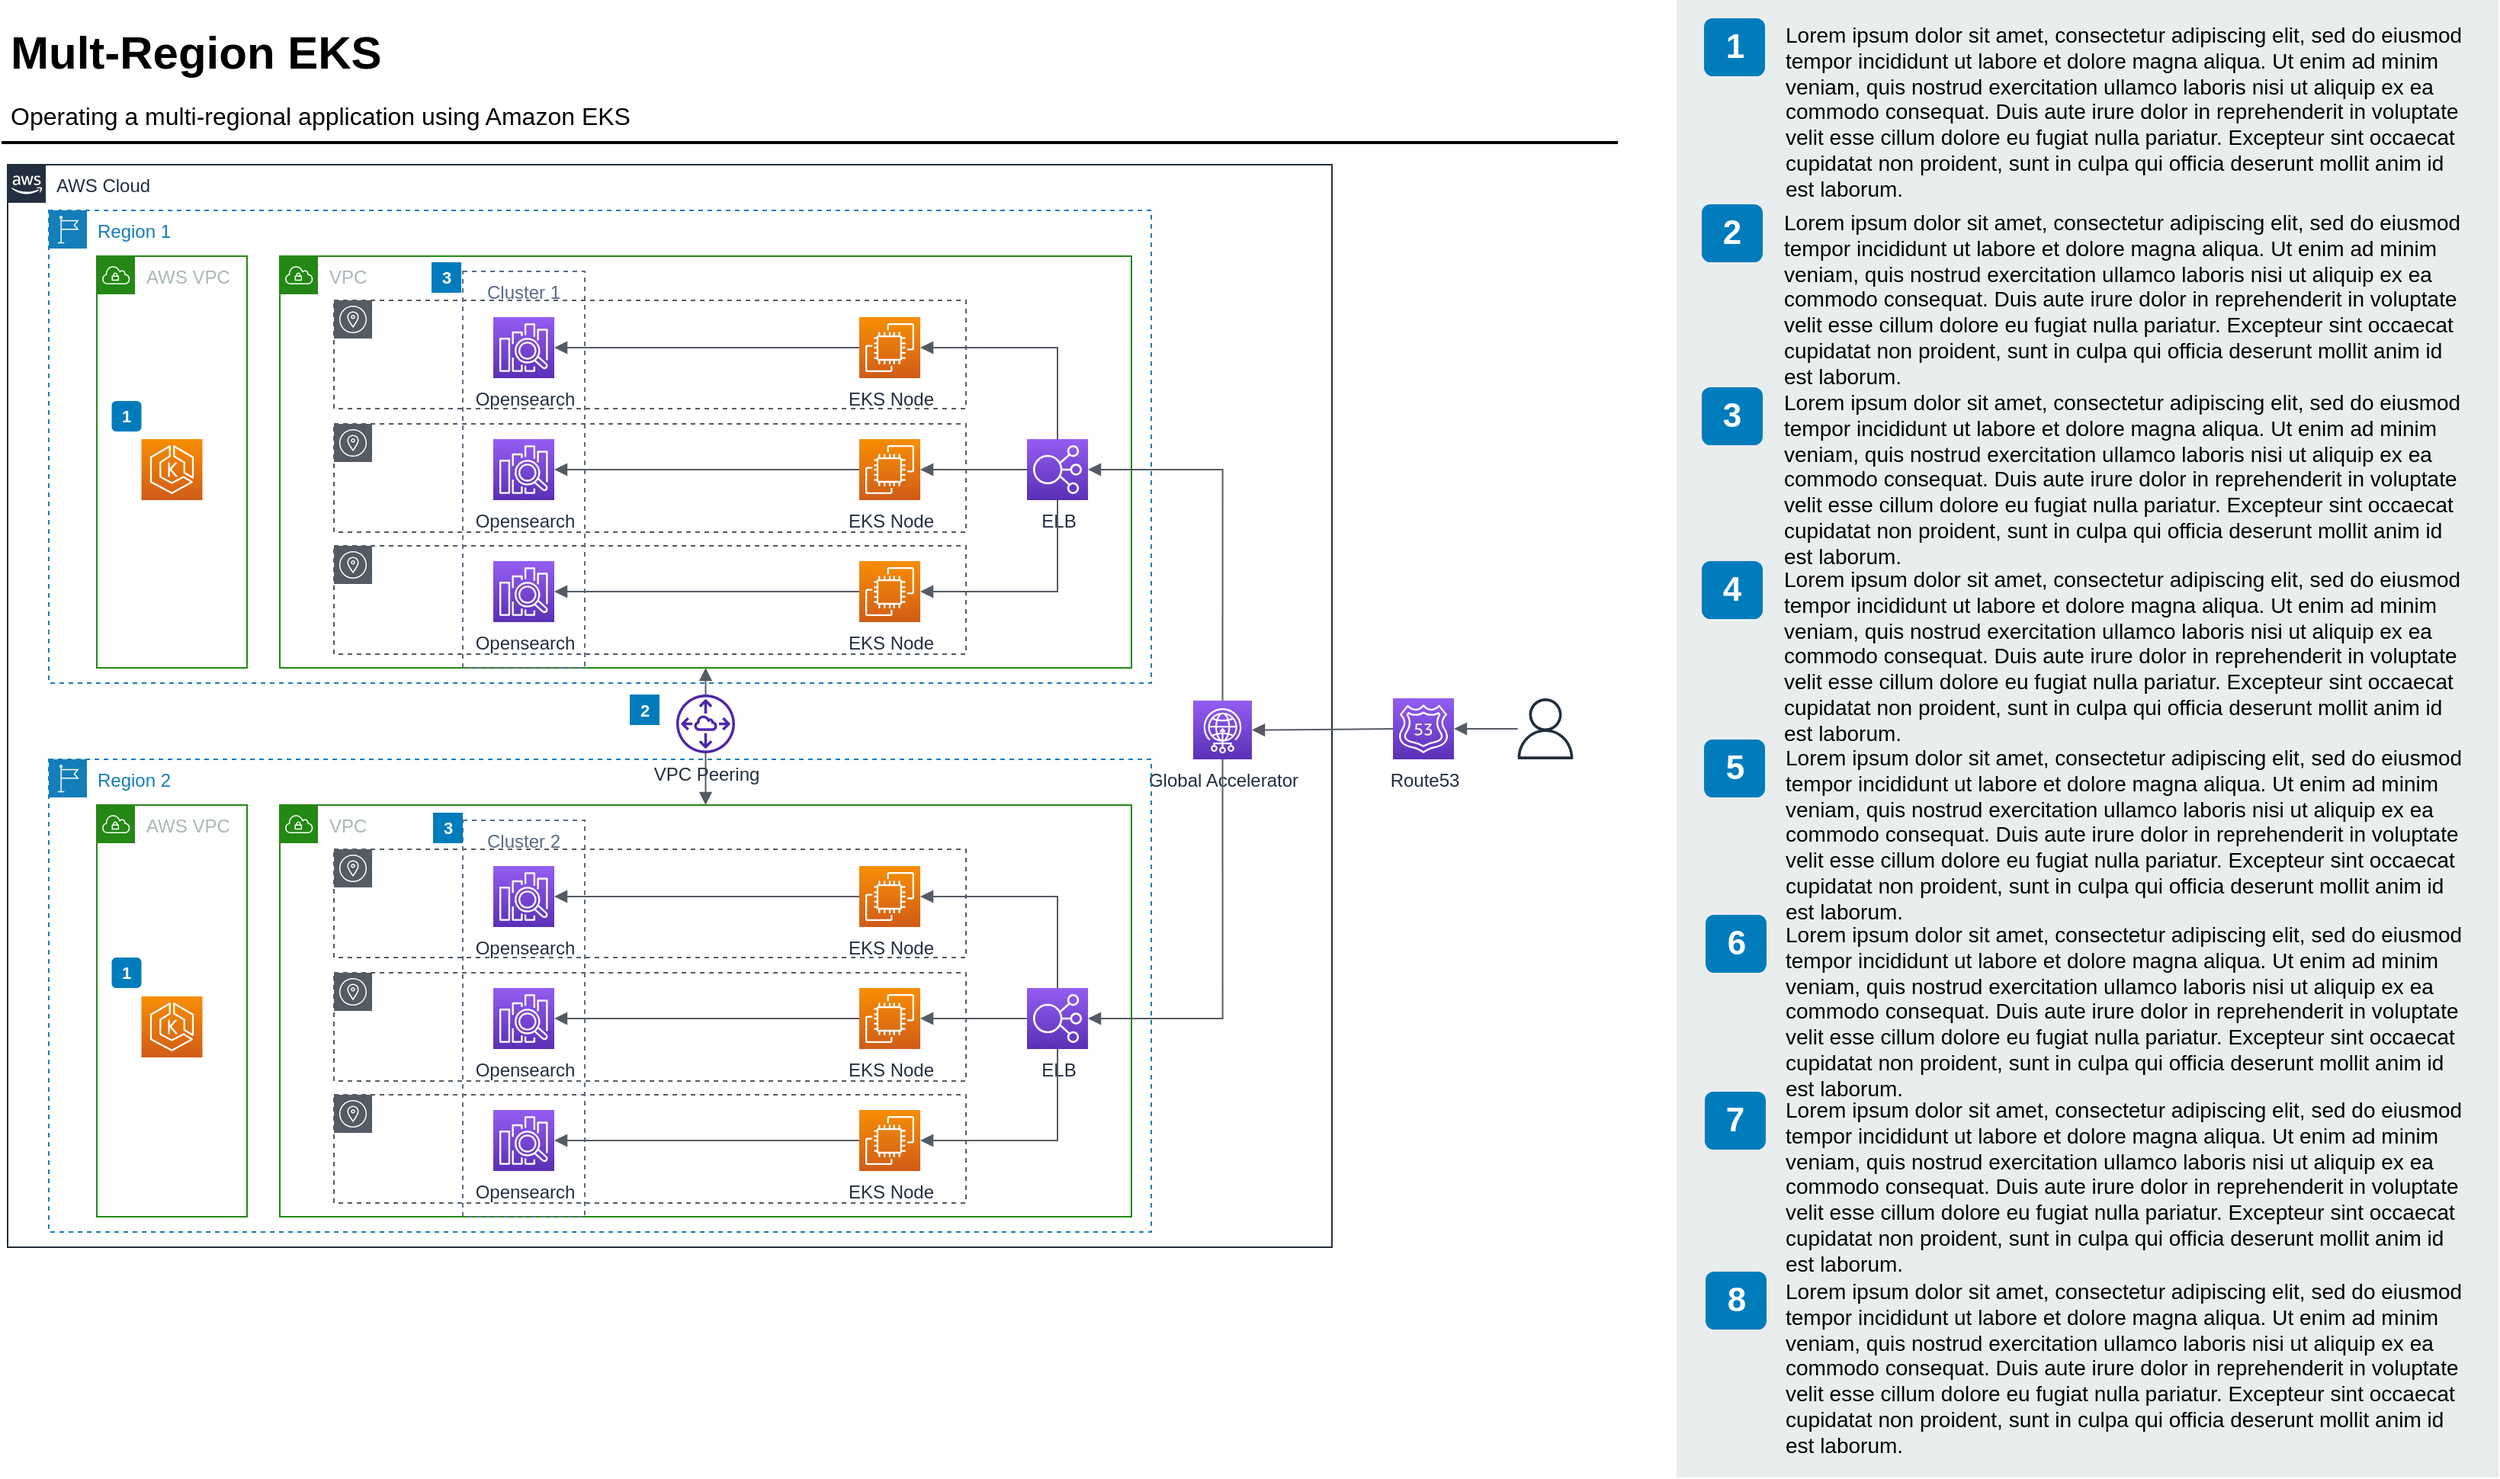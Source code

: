<mxfile version="20.2.0" type="github">
  <diagram id="Ht1M8jgEwFfnCIfOTk4-" name="Page-1">
    <mxGraphModel dx="1662" dy="754" grid="1" gridSize="10" guides="1" tooltips="1" connect="1" arrows="1" fold="1" page="1" pageScale="1" pageWidth="827" pageHeight="1169" math="0" shadow="0">
      <root>
        <mxCell id="0" />
        <mxCell id="1" parent="0" />
        <mxCell id="-QjtrjUzRDEMRZ5MF8oH-47" value="Mult-Region EKS" style="text;html=1;resizable=0;points=[];autosize=1;align=left;verticalAlign=top;spacingTop=-4;fontSize=30;fontStyle=1" parent="1" vertex="1">
          <mxGeometry x="12" y="65.5" width="270" height="40" as="geometry" />
        </mxCell>
        <mxCell id="-QjtrjUzRDEMRZ5MF8oH-48" value="Operating a multi-regional application using Amazon EKS" style="text;html=1;resizable=0;points=[];autosize=1;align=left;verticalAlign=top;spacingTop=-4;fontSize=16" parent="1" vertex="1">
          <mxGeometry x="12" y="115.5" width="430" height="30" as="geometry" />
        </mxCell>
        <mxCell id="SCVMTBWpLvtzJIhz15lM-1" value="" style="line;strokeWidth=2;html=1;fontSize=14;" parent="1" vertex="1">
          <mxGeometry x="8" y="140.5" width="1060" height="10" as="geometry" />
        </mxCell>
        <mxCell id="7OVz4w7n9kzEPWy-4BBC-3" value="" style="rounded=0;whiteSpace=wrap;html=1;fillColor=#EAEDED;fontSize=22;fontColor=#FFFFFF;strokeColor=none;labelBackgroundColor=none;" parent="1" vertex="1">
          <mxGeometry x="1106.5" y="52" width="539" height="969" as="geometry" />
        </mxCell>
        <mxCell id="7OVz4w7n9kzEPWy-4BBC-4" value="1" style="rounded=1;whiteSpace=wrap;html=1;fillColor=#007CBD;strokeColor=none;fontColor=#FFFFFF;fontStyle=1;fontSize=22;labelBackgroundColor=none;" parent="1" vertex="1">
          <mxGeometry x="1124.5" y="64" width="40" height="38" as="geometry" />
        </mxCell>
        <mxCell id="7OVz4w7n9kzEPWy-4BBC-5" value="2" style="rounded=1;whiteSpace=wrap;html=1;fillColor=#007CBD;strokeColor=none;fontColor=#FFFFFF;fontStyle=1;fontSize=22;labelBackgroundColor=none;" parent="1" vertex="1">
          <mxGeometry x="1123" y="186" width="40" height="38" as="geometry" />
        </mxCell>
        <mxCell id="7OVz4w7n9kzEPWy-4BBC-6" value="3" style="rounded=1;whiteSpace=wrap;html=1;fillColor=#007CBD;strokeColor=none;fontColor=#FFFFFF;fontStyle=1;fontSize=22;labelBackgroundColor=none;" parent="1" vertex="1">
          <mxGeometry x="1123" y="306" width="40" height="38" as="geometry" />
        </mxCell>
        <mxCell id="7OVz4w7n9kzEPWy-4BBC-7" value="4" style="rounded=1;whiteSpace=wrap;html=1;fillColor=#007CBD;strokeColor=none;fontColor=#FFFFFF;fontStyle=1;fontSize=22;labelBackgroundColor=none;" parent="1" vertex="1">
          <mxGeometry x="1123" y="420" width="40" height="38" as="geometry" />
        </mxCell>
        <mxCell id="7OVz4w7n9kzEPWy-4BBC-8" value="5" style="rounded=1;whiteSpace=wrap;html=1;fillColor=#007CBD;strokeColor=none;fontColor=#FFFFFF;fontStyle=1;fontSize=22;labelBackgroundColor=none;" parent="1" vertex="1">
          <mxGeometry x="1124.5" y="537" width="40" height="38" as="geometry" />
        </mxCell>
        <mxCell id="7OVz4w7n9kzEPWy-4BBC-9" value="6" style="rounded=1;whiteSpace=wrap;html=1;fillColor=#007CBD;strokeColor=none;fontColor=#FFFFFF;fontStyle=1;fontSize=22;labelBackgroundColor=none;" parent="1" vertex="1">
          <mxGeometry x="1125.5" y="652" width="40" height="38" as="geometry" />
        </mxCell>
        <mxCell id="7OVz4w7n9kzEPWy-4BBC-10" value="7" style="rounded=1;whiteSpace=wrap;html=1;fillColor=#007CBD;strokeColor=none;fontColor=#FFFFFF;fontStyle=1;fontSize=22;labelBackgroundColor=none;" parent="1" vertex="1">
          <mxGeometry x="1125" y="768" width="40" height="38" as="geometry" />
        </mxCell>
        <mxCell id="7OVz4w7n9kzEPWy-4BBC-11" value="8" style="rounded=1;whiteSpace=wrap;html=1;fillColor=#007CBD;strokeColor=none;fontColor=#FFFFFF;fontStyle=1;fontSize=22;labelBackgroundColor=none;" parent="1" vertex="1">
          <mxGeometry x="1125.5" y="886" width="40" height="38" as="geometry" />
        </mxCell>
        <mxCell id="7OVz4w7n9kzEPWy-4BBC-13" value="&lt;span&gt;Lorem ipsum dolor sit amet, consectetur adipiscing elit, sed do eiusmod tempor incididunt ut labore et dolore magna aliqua. Ut enim ad minim veniam, quis nostrud exercitation ullamco laboris nisi ut aliquip ex ea commodo consequat. Duis aute irure dolor in reprehenderit in voluptate velit esse cillum dolore eu fugiat nulla pariatur. Excepteur sint occaecat cupidatat non proident, sunt in culpa qui officia deserunt mollit anim id est laborum.&lt;/span&gt;&lt;br&gt;" style="text;html=1;align=left;verticalAlign=top;spacingTop=-4;fontSize=14;labelBackgroundColor=none;whiteSpace=wrap;" parent="1" vertex="1">
          <mxGeometry x="1176" y="63.5" width="449" height="118" as="geometry" />
        </mxCell>
        <mxCell id="7OVz4w7n9kzEPWy-4BBC-14" value="&lt;span&gt;Lorem ipsum dolor sit amet, consectetur adipiscing elit, sed do eiusmod tempor incididunt ut labore et dolore magna aliqua. Ut enim ad minim veniam, quis nostrud exercitation ullamco laboris nisi ut aliquip ex ea commodo consequat. Duis aute irure dolor in reprehenderit in voluptate velit esse cillum dolore eu fugiat nulla pariatur. Excepteur sint occaecat cupidatat non proident, sunt in culpa qui officia deserunt mollit anim id est laborum.&lt;/span&gt;&lt;br&gt;" style="text;html=1;align=left;verticalAlign=top;spacingTop=-4;fontSize=14;labelBackgroundColor=none;whiteSpace=wrap;" parent="1" vertex="1">
          <mxGeometry x="1175" y="186.5" width="450" height="115" as="geometry" />
        </mxCell>
        <mxCell id="7OVz4w7n9kzEPWy-4BBC-15" value="&lt;span&gt;Lorem ipsum dolor sit amet, consectetur adipiscing elit, sed do eiusmod tempor incididunt ut labore et dolore magna aliqua. Ut enim ad minim veniam, quis nostrud exercitation ullamco laboris nisi ut aliquip ex ea commodo consequat. Duis aute irure dolor in reprehenderit in voluptate velit esse cillum dolore eu fugiat nulla pariatur. Excepteur sint occaecat cupidatat non proident, sunt in culpa qui officia deserunt mollit anim id est laborum.&lt;/span&gt;&lt;br&gt;" style="text;html=1;align=left;verticalAlign=top;spacingTop=-4;fontSize=14;labelBackgroundColor=none;whiteSpace=wrap;" parent="1" vertex="1">
          <mxGeometry x="1175" y="304.5" width="450" height="117" as="geometry" />
        </mxCell>
        <mxCell id="7OVz4w7n9kzEPWy-4BBC-16" value="&lt;span&gt;Lorem ipsum dolor sit amet, consectetur adipiscing elit, sed do eiusmod tempor incididunt ut labore et dolore magna aliqua. Ut enim ad minim veniam, quis nostrud exercitation ullamco laboris nisi ut aliquip ex ea commodo consequat. Duis aute irure dolor in reprehenderit in voluptate velit esse cillum dolore eu fugiat nulla pariatur. Excepteur sint occaecat cupidatat non proident, sunt in culpa qui officia deserunt mollit anim id est laborum.&lt;/span&gt;&lt;br&gt;" style="text;html=1;align=left;verticalAlign=top;spacingTop=-4;fontSize=14;labelBackgroundColor=none;whiteSpace=wrap;" parent="1" vertex="1">
          <mxGeometry x="1175" y="420.5" width="450" height="121" as="geometry" />
        </mxCell>
        <mxCell id="7OVz4w7n9kzEPWy-4BBC-17" value="&lt;span&gt;Lorem ipsum dolor sit amet, consectetur adipiscing elit, sed do eiusmod tempor incididunt ut labore et dolore magna aliqua. Ut enim ad minim veniam, quis nostrud exercitation ullamco laboris nisi ut aliquip ex ea commodo consequat. Duis aute irure dolor in reprehenderit in voluptate velit esse cillum dolore eu fugiat nulla pariatur. Excepteur sint occaecat cupidatat non proident, sunt in culpa qui officia deserunt mollit anim id est laborum.&lt;/span&gt;&lt;br&gt;" style="text;html=1;align=left;verticalAlign=top;spacingTop=-4;fontSize=14;labelBackgroundColor=none;whiteSpace=wrap;" parent="1" vertex="1">
          <mxGeometry x="1176" y="537.5" width="449" height="114" as="geometry" />
        </mxCell>
        <mxCell id="7OVz4w7n9kzEPWy-4BBC-18" value="&lt;span&gt;Lorem ipsum dolor sit amet, consectetur adipiscing elit, sed do eiusmod tempor incididunt ut labore et dolore magna aliqua. Ut enim ad minim veniam, quis nostrud exercitation ullamco laboris nisi ut aliquip ex ea commodo consequat. Duis aute irure dolor in reprehenderit in voluptate velit esse cillum dolore eu fugiat nulla pariatur. Excepteur sint occaecat cupidatat non proident, sunt in culpa qui officia deserunt mollit anim id est laborum.&lt;/span&gt;&lt;br&gt;" style="text;html=1;align=left;verticalAlign=top;spacingTop=-4;fontSize=14;labelBackgroundColor=none;whiteSpace=wrap;" parent="1" vertex="1">
          <mxGeometry x="1176" y="653.5" width="450" height="118" as="geometry" />
        </mxCell>
        <mxCell id="7OVz4w7n9kzEPWy-4BBC-19" value="&lt;span&gt;Lorem ipsum dolor sit amet, consectetur adipiscing elit, sed do eiusmod tempor incididunt ut labore et dolore magna aliqua. Ut enim ad minim veniam, quis nostrud exercitation ullamco laboris nisi ut aliquip ex ea commodo consequat. Duis aute irure dolor in reprehenderit in voluptate velit esse cillum dolore eu fugiat nulla pariatur. Excepteur sint occaecat cupidatat non proident, sunt in culpa qui officia deserunt mollit anim id est laborum.&lt;/span&gt;&lt;br&gt;" style="text;html=1;align=left;verticalAlign=top;spacingTop=-4;fontSize=14;labelBackgroundColor=none;whiteSpace=wrap;" parent="1" vertex="1">
          <mxGeometry x="1176" y="768.5" width="449" height="113" as="geometry" />
        </mxCell>
        <mxCell id="7OVz4w7n9kzEPWy-4BBC-20" value="&lt;span&gt;Lorem ipsum dolor sit amet, consectetur adipiscing elit, sed do eiusmod tempor incididunt ut labore et dolore magna aliqua. Ut enim ad minim veniam, quis nostrud exercitation ullamco laboris nisi ut aliquip ex ea commodo consequat. Duis aute irure dolor in reprehenderit in voluptate velit esse cillum dolore eu fugiat nulla pariatur. Excepteur sint occaecat cupidatat non proident, sunt in culpa qui officia deserunt mollit anim id est laborum.&lt;/span&gt;&lt;br&gt;" style="text;html=1;align=left;verticalAlign=top;spacingTop=-4;fontSize=14;labelBackgroundColor=none;whiteSpace=wrap;" parent="1" vertex="1">
          <mxGeometry x="1176" y="887.5" width="449" height="124" as="geometry" />
        </mxCell>
        <mxCell id="2nmR14bbNB3ImoQ5nQzP-1" value="AWS Cloud" style="points=[[0,0],[0.25,0],[0.5,0],[0.75,0],[1,0],[1,0.25],[1,0.5],[1,0.75],[1,1],[0.75,1],[0.5,1],[0.25,1],[0,1],[0,0.75],[0,0.5],[0,0.25]];outlineConnect=0;gradientColor=none;html=1;whiteSpace=wrap;fontSize=12;fontStyle=0;shape=mxgraph.aws4.group;grIcon=mxgraph.aws4.group_aws_cloud_alt;strokeColor=#232F3E;fillColor=none;verticalAlign=top;align=left;spacingLeft=30;fontColor=#232F3E;dashed=0;container=1;pointerEvents=0;collapsible=0;recursiveResize=0;" vertex="1" parent="1">
          <mxGeometry x="12" y="160" width="868.5" height="710" as="geometry" />
        </mxCell>
        <mxCell id="2nmR14bbNB3ImoQ5nQzP-2" value="Region 1" style="points=[[0,0],[0.25,0],[0.5,0],[0.75,0],[1,0],[1,0.25],[1,0.5],[1,0.75],[1,1],[0.75,1],[0.5,1],[0.25,1],[0,1],[0,0.75],[0,0.5],[0,0.25]];outlineConnect=0;gradientColor=none;html=1;whiteSpace=wrap;fontSize=12;fontStyle=0;container=1;pointerEvents=0;collapsible=0;recursiveResize=0;shape=mxgraph.aws4.group;grIcon=mxgraph.aws4.group_region;strokeColor=#147EBA;fillColor=none;verticalAlign=top;align=left;spacingLeft=30;fontColor=#147EBA;dashed=1;" vertex="1" parent="2nmR14bbNB3ImoQ5nQzP-1">
          <mxGeometry x="27" y="30" width="723" height="310" as="geometry" />
        </mxCell>
        <mxCell id="2nmR14bbNB3ImoQ5nQzP-4" value="AWS VPC" style="points=[[0,0],[0.25,0],[0.5,0],[0.75,0],[1,0],[1,0.25],[1,0.5],[1,0.75],[1,1],[0.75,1],[0.5,1],[0.25,1],[0,1],[0,0.75],[0,0.5],[0,0.25]];outlineConnect=0;gradientColor=none;html=1;whiteSpace=wrap;fontSize=12;fontStyle=0;container=1;pointerEvents=0;collapsible=0;recursiveResize=0;shape=mxgraph.aws4.group;grIcon=mxgraph.aws4.group_vpc;strokeColor=#248814;fillColor=none;verticalAlign=top;align=left;spacingLeft=30;fontColor=#AAB7B8;dashed=0;" vertex="1" parent="2nmR14bbNB3ImoQ5nQzP-2">
          <mxGeometry x="31.5" y="30" width="98.5" height="270" as="geometry" />
        </mxCell>
        <mxCell id="2nmR14bbNB3ImoQ5nQzP-7" value="" style="sketch=0;points=[[0,0,0],[0.25,0,0],[0.5,0,0],[0.75,0,0],[1,0,0],[0,1,0],[0.25,1,0],[0.5,1,0],[0.75,1,0],[1,1,0],[0,0.25,0],[0,0.5,0],[0,0.75,0],[1,0.25,0],[1,0.5,0],[1,0.75,0]];outlineConnect=0;fontColor=#232F3E;gradientColor=#F78E04;gradientDirection=north;fillColor=#D05C17;strokeColor=#ffffff;dashed=0;verticalLabelPosition=bottom;verticalAlign=top;align=center;html=1;fontSize=12;fontStyle=0;aspect=fixed;shape=mxgraph.aws4.resourceIcon;resIcon=mxgraph.aws4.eks;" vertex="1" parent="2nmR14bbNB3ImoQ5nQzP-4">
          <mxGeometry x="29.25" y="120" width="40" height="40" as="geometry" />
        </mxCell>
        <mxCell id="2nmR14bbNB3ImoQ5nQzP-74" value="1" style="rounded=1;whiteSpace=wrap;html=1;fillColor=#007CBD;strokeColor=none;fontColor=#FFFFFF;fontStyle=1;fontSize=11;labelBackgroundColor=none;" vertex="1" parent="2nmR14bbNB3ImoQ5nQzP-4">
          <mxGeometry x="9.75" y="95" width="19.5" height="20" as="geometry" />
        </mxCell>
        <mxCell id="2nmR14bbNB3ImoQ5nQzP-8" value="VPC" style="points=[[0,0],[0.25,0],[0.5,0],[0.75,0],[1,0],[1,0.25],[1,0.5],[1,0.75],[1,1],[0.75,1],[0.5,1],[0.25,1],[0,1],[0,0.75],[0,0.5],[0,0.25]];outlineConnect=0;gradientColor=none;html=1;whiteSpace=wrap;fontSize=12;fontStyle=0;container=1;pointerEvents=0;collapsible=0;recursiveResize=0;shape=mxgraph.aws4.group;grIcon=mxgraph.aws4.group_vpc;strokeColor=#248814;fillColor=none;verticalAlign=top;align=left;spacingLeft=30;fontColor=#AAB7B8;dashed=0;" vertex="1" parent="2nmR14bbNB3ImoQ5nQzP-2">
          <mxGeometry x="151.5" y="30" width="558.5" height="270" as="geometry" />
        </mxCell>
        <mxCell id="2nmR14bbNB3ImoQ5nQzP-19" value="" style="sketch=0;outlineConnect=0;gradientColor=none;html=1;whiteSpace=wrap;fontSize=12;fontStyle=0;shape=mxgraph.aws4.group;grIcon=mxgraph.aws4.group_availability_zone;strokeColor=#545B64;fillColor=none;verticalAlign=top;align=left;spacingLeft=30;fontColor=#545B64;dashed=1;" vertex="1" parent="2nmR14bbNB3ImoQ5nQzP-8">
          <mxGeometry x="35.5" y="190" width="414.5" height="71" as="geometry" />
        </mxCell>
        <mxCell id="2nmR14bbNB3ImoQ5nQzP-13" value="" style="sketch=0;outlineConnect=0;gradientColor=none;html=1;whiteSpace=wrap;fontSize=12;fontStyle=0;shape=mxgraph.aws4.group;grIcon=mxgraph.aws4.group_availability_zone;strokeColor=#545B64;fillColor=none;verticalAlign=top;align=left;spacingLeft=30;fontColor=#545B64;dashed=1;" vertex="1" parent="2nmR14bbNB3ImoQ5nQzP-8">
          <mxGeometry x="35.5" y="29" width="414.5" height="71" as="geometry" />
        </mxCell>
        <mxCell id="2nmR14bbNB3ImoQ5nQzP-18" value="" style="sketch=0;outlineConnect=0;gradientColor=none;html=1;whiteSpace=wrap;fontSize=12;fontStyle=0;shape=mxgraph.aws4.group;grIcon=mxgraph.aws4.group_availability_zone;strokeColor=#545B64;fillColor=none;verticalAlign=top;align=left;spacingLeft=30;fontColor=#545B64;dashed=1;" vertex="1" parent="2nmR14bbNB3ImoQ5nQzP-8">
          <mxGeometry x="35.5" y="110" width="414.5" height="71" as="geometry" />
        </mxCell>
        <mxCell id="2nmR14bbNB3ImoQ5nQzP-20" value="EKS Node" style="sketch=0;points=[[0,0,0],[0.25,0,0],[0.5,0,0],[0.75,0,0],[1,0,0],[0,1,0],[0.25,1,0],[0.5,1,0],[0.75,1,0],[1,1,0],[0,0.25,0],[0,0.5,0],[0,0.75,0],[1,0.25,0],[1,0.5,0],[1,0.75,0]];outlineConnect=0;fontColor=#232F3E;gradientColor=#F78E04;gradientDirection=north;fillColor=#D05C17;strokeColor=#ffffff;dashed=0;verticalLabelPosition=bottom;verticalAlign=top;align=center;html=1;fontSize=12;fontStyle=0;aspect=fixed;shape=mxgraph.aws4.resourceIcon;resIcon=mxgraph.aws4.ec2;" vertex="1" parent="2nmR14bbNB3ImoQ5nQzP-8">
          <mxGeometry x="380" y="40" width="40" height="40" as="geometry" />
        </mxCell>
        <mxCell id="2nmR14bbNB3ImoQ5nQzP-23" value="Opensearch" style="sketch=0;points=[[0,0,0],[0.25,0,0],[0.5,0,0],[0.75,0,0],[1,0,0],[0,1,0],[0.25,1,0],[0.5,1,0],[0.75,1,0],[1,1,0],[0,0.25,0],[0,0.5,0],[0,0.75,0],[1,0.25,0],[1,0.5,0],[1,0.75,0]];outlineConnect=0;fontColor=#232F3E;gradientColor=#945DF2;gradientDirection=north;fillColor=#5A30B5;strokeColor=#ffffff;dashed=0;verticalLabelPosition=bottom;verticalAlign=top;align=center;html=1;fontSize=12;fontStyle=0;aspect=fixed;shape=mxgraph.aws4.resourceIcon;resIcon=mxgraph.aws4.elasticsearch_service;" vertex="1" parent="2nmR14bbNB3ImoQ5nQzP-8">
          <mxGeometry x="140" y="120" width="40" height="40" as="geometry" />
        </mxCell>
        <mxCell id="2nmR14bbNB3ImoQ5nQzP-24" value="Opensearch" style="sketch=0;points=[[0,0,0],[0.25,0,0],[0.5,0,0],[0.75,0,0],[1,0,0],[0,1,0],[0.25,1,0],[0.5,1,0],[0.75,1,0],[1,1,0],[0,0.25,0],[0,0.5,0],[0,0.75,0],[1,0.25,0],[1,0.5,0],[1,0.75,0]];outlineConnect=0;fontColor=#232F3E;gradientColor=#945DF2;gradientDirection=north;fillColor=#5A30B5;strokeColor=#ffffff;dashed=0;verticalLabelPosition=bottom;verticalAlign=top;align=center;html=1;fontSize=12;fontStyle=0;aspect=fixed;shape=mxgraph.aws4.resourceIcon;resIcon=mxgraph.aws4.elasticsearch_service;" vertex="1" parent="2nmR14bbNB3ImoQ5nQzP-8">
          <mxGeometry x="140" y="40" width="40" height="40" as="geometry" />
        </mxCell>
        <mxCell id="2nmR14bbNB3ImoQ5nQzP-25" value="Opensearch" style="sketch=0;points=[[0,0,0],[0.25,0,0],[0.5,0,0],[0.75,0,0],[1,0,0],[0,1,0],[0.25,1,0],[0.5,1,0],[0.75,1,0],[1,1,0],[0,0.25,0],[0,0.5,0],[0,0.75,0],[1,0.25,0],[1,0.5,0],[1,0.75,0]];outlineConnect=0;fontColor=#232F3E;gradientColor=#945DF2;gradientDirection=north;fillColor=#5A30B5;strokeColor=#ffffff;dashed=0;verticalLabelPosition=bottom;verticalAlign=top;align=center;html=1;fontSize=12;fontStyle=0;aspect=fixed;shape=mxgraph.aws4.resourceIcon;resIcon=mxgraph.aws4.elasticsearch_service;" vertex="1" parent="2nmR14bbNB3ImoQ5nQzP-8">
          <mxGeometry x="140" y="200" width="40" height="40" as="geometry" />
        </mxCell>
        <mxCell id="2nmR14bbNB3ImoQ5nQzP-27" value="EKS Node" style="sketch=0;points=[[0,0,0],[0.25,0,0],[0.5,0,0],[0.75,0,0],[1,0,0],[0,1,0],[0.25,1,0],[0.5,1,0],[0.75,1,0],[1,1,0],[0,0.25,0],[0,0.5,0],[0,0.75,0],[1,0.25,0],[1,0.5,0],[1,0.75,0]];outlineConnect=0;fontColor=#232F3E;gradientColor=#F78E04;gradientDirection=north;fillColor=#D05C17;strokeColor=#ffffff;dashed=0;verticalLabelPosition=bottom;verticalAlign=top;align=center;html=1;fontSize=12;fontStyle=0;aspect=fixed;shape=mxgraph.aws4.resourceIcon;resIcon=mxgraph.aws4.ec2;" vertex="1" parent="2nmR14bbNB3ImoQ5nQzP-8">
          <mxGeometry x="380" y="120" width="40" height="40" as="geometry" />
        </mxCell>
        <mxCell id="2nmR14bbNB3ImoQ5nQzP-29" value="" style="edgeStyle=orthogonalEdgeStyle;html=1;endArrow=none;elbow=vertical;startArrow=block;startFill=1;strokeColor=#545B64;rounded=0;fontSize=12;exitX=1;exitY=0.5;exitDx=0;exitDy=0;exitPerimeter=0;entryX=0;entryY=0.5;entryDx=0;entryDy=0;entryPerimeter=0;" edge="1" parent="2nmR14bbNB3ImoQ5nQzP-8" source="2nmR14bbNB3ImoQ5nQzP-24" target="2nmR14bbNB3ImoQ5nQzP-20">
          <mxGeometry width="100" relative="1" as="geometry">
            <mxPoint x="480" y="280" as="sourcePoint" />
            <mxPoint x="580" y="280" as="targetPoint" />
          </mxGeometry>
        </mxCell>
        <mxCell id="2nmR14bbNB3ImoQ5nQzP-30" value="" style="edgeStyle=orthogonalEdgeStyle;html=1;endArrow=none;elbow=vertical;startArrow=block;startFill=1;strokeColor=#545B64;rounded=0;fontSize=12;exitX=1;exitY=0.5;exitDx=0;exitDy=0;exitPerimeter=0;entryX=0;entryY=0.5;entryDx=0;entryDy=0;entryPerimeter=0;" edge="1" parent="2nmR14bbNB3ImoQ5nQzP-8" source="2nmR14bbNB3ImoQ5nQzP-23" target="2nmR14bbNB3ImoQ5nQzP-27">
          <mxGeometry width="100" relative="1" as="geometry">
            <mxPoint x="710" y="181" as="sourcePoint" />
            <mxPoint x="910" y="181" as="targetPoint" />
          </mxGeometry>
        </mxCell>
        <mxCell id="2nmR14bbNB3ImoQ5nQzP-34" value="ELB" style="sketch=0;points=[[0,0,0],[0.25,0,0],[0.5,0,0],[0.75,0,0],[1,0,0],[0,1,0],[0.25,1,0],[0.5,1,0],[0.75,1,0],[1,1,0],[0,0.25,0],[0,0.5,0],[0,0.75,0],[1,0.25,0],[1,0.5,0],[1,0.75,0]];outlineConnect=0;fontColor=#232F3E;gradientColor=#945DF2;gradientDirection=north;fillColor=#5A30B5;strokeColor=#ffffff;dashed=0;verticalLabelPosition=bottom;verticalAlign=top;align=center;html=1;fontSize=12;fontStyle=0;aspect=fixed;shape=mxgraph.aws4.resourceIcon;resIcon=mxgraph.aws4.elastic_load_balancing;" vertex="1" parent="2nmR14bbNB3ImoQ5nQzP-8">
          <mxGeometry x="490" y="120" width="40" height="40" as="geometry" />
        </mxCell>
        <mxCell id="2nmR14bbNB3ImoQ5nQzP-35" value="" style="edgeStyle=orthogonalEdgeStyle;html=1;endArrow=none;elbow=vertical;startArrow=block;startFill=1;strokeColor=#545B64;rounded=0;fontSize=12;exitX=1;exitY=0.5;exitDx=0;exitDy=0;exitPerimeter=0;entryX=0.5;entryY=0;entryDx=0;entryDy=0;entryPerimeter=0;" edge="1" parent="2nmR14bbNB3ImoQ5nQzP-8" source="2nmR14bbNB3ImoQ5nQzP-20" target="2nmR14bbNB3ImoQ5nQzP-34">
          <mxGeometry width="100" relative="1" as="geometry">
            <mxPoint x="680" y="219.5" as="sourcePoint" />
            <mxPoint x="880" y="219.5" as="targetPoint" />
          </mxGeometry>
        </mxCell>
        <mxCell id="2nmR14bbNB3ImoQ5nQzP-36" value="" style="edgeStyle=orthogonalEdgeStyle;html=1;endArrow=none;elbow=vertical;startArrow=block;startFill=1;strokeColor=#545B64;rounded=0;fontSize=12;exitX=1;exitY=0.5;exitDx=0;exitDy=0;exitPerimeter=0;entryX=0;entryY=0.5;entryDx=0;entryDy=0;entryPerimeter=0;" edge="1" parent="2nmR14bbNB3ImoQ5nQzP-8" source="2nmR14bbNB3ImoQ5nQzP-27" target="2nmR14bbNB3ImoQ5nQzP-34">
          <mxGeometry width="100" relative="1" as="geometry">
            <mxPoint x="430" y="70" as="sourcePoint" />
            <mxPoint x="520" y="130" as="targetPoint" />
          </mxGeometry>
        </mxCell>
        <mxCell id="2nmR14bbNB3ImoQ5nQzP-14" value="EKS Node" style="sketch=0;points=[[0,0,0],[0.25,0,0],[0.5,0,0],[0.75,0,0],[1,0,0],[0,1,0],[0.25,1,0],[0.5,1,0],[0.75,1,0],[1,1,0],[0,0.25,0],[0,0.5,0],[0,0.75,0],[1,0.25,0],[1,0.5,0],[1,0.75,0]];outlineConnect=0;fontColor=#232F3E;gradientColor=#F78E04;gradientDirection=north;fillColor=#D05C17;strokeColor=#ffffff;dashed=0;verticalLabelPosition=bottom;verticalAlign=top;align=center;html=1;fontSize=12;fontStyle=0;aspect=fixed;shape=mxgraph.aws4.resourceIcon;resIcon=mxgraph.aws4.ec2;" vertex="1" parent="2nmR14bbNB3ImoQ5nQzP-8">
          <mxGeometry x="380" y="200" width="40" height="40" as="geometry" />
        </mxCell>
        <mxCell id="2nmR14bbNB3ImoQ5nQzP-38" value="" style="edgeStyle=orthogonalEdgeStyle;html=1;endArrow=none;elbow=vertical;startArrow=block;startFill=1;strokeColor=#545B64;rounded=0;fontSize=12;" edge="1" parent="2nmR14bbNB3ImoQ5nQzP-8" source="2nmR14bbNB3ImoQ5nQzP-14" target="2nmR14bbNB3ImoQ5nQzP-34">
          <mxGeometry width="100" relative="1" as="geometry">
            <mxPoint x="430" y="150" as="sourcePoint" />
            <mxPoint x="500" y="150" as="targetPoint" />
          </mxGeometry>
        </mxCell>
        <mxCell id="2nmR14bbNB3ImoQ5nQzP-72" value="Cluster 1" style="fillColor=none;strokeColor=#5A6C86;dashed=1;verticalAlign=top;fontStyle=0;fontColor=#5A6C86;fontSize=12;" vertex="1" parent="2nmR14bbNB3ImoQ5nQzP-8">
          <mxGeometry x="120" y="10" width="80" height="260" as="geometry" />
        </mxCell>
        <mxCell id="2nmR14bbNB3ImoQ5nQzP-78" value="3" style="rounded=1;whiteSpace=wrap;html=1;fillColor=#007CBD;strokeColor=none;fontColor=#FFFFFF;fontStyle=1;fontSize=11;labelBackgroundColor=none;arcSize=0;" vertex="1" parent="2nmR14bbNB3ImoQ5nQzP-8">
          <mxGeometry x="99.5" y="4" width="19.5" height="20" as="geometry" />
        </mxCell>
        <mxCell id="2nmR14bbNB3ImoQ5nQzP-33" value="Global Accelerator" style="sketch=0;points=[[0,0,0],[0.25,0,0],[0.5,0,0],[0.75,0,0],[1,0,0],[0,1,0],[0.25,1,0],[0.5,1,0],[0.75,1,0],[1,1,0],[0,0.25,0],[0,0.5,0],[0,0.75,0],[1,0.25,0],[1,0.5,0],[1,0.75,0]];outlineConnect=0;fontColor=#232F3E;gradientColor=#945DF2;gradientDirection=north;fillColor=#5A30B5;strokeColor=#ffffff;dashed=0;verticalLabelPosition=bottom;verticalAlign=top;align=center;html=1;fontSize=12;fontStyle=0;aspect=fixed;shape=mxgraph.aws4.resourceIcon;resIcon=mxgraph.aws4.global_accelerator;" vertex="1" parent="2nmR14bbNB3ImoQ5nQzP-1">
          <mxGeometry x="777.5" y="351.5" width="38.5" height="38.5" as="geometry" />
        </mxCell>
        <mxCell id="2nmR14bbNB3ImoQ5nQzP-43" value="" style="edgeStyle=orthogonalEdgeStyle;html=1;endArrow=none;elbow=vertical;startArrow=block;startFill=1;strokeColor=#545B64;rounded=0;fontSize=12;exitX=1;exitY=0.5;exitDx=0;exitDy=0;exitPerimeter=0;entryX=0.5;entryY=0;entryDx=0;entryDy=0;entryPerimeter=0;" edge="1" parent="2nmR14bbNB3ImoQ5nQzP-1" source="2nmR14bbNB3ImoQ5nQzP-34" target="2nmR14bbNB3ImoQ5nQzP-33">
          <mxGeometry width="100" relative="1" as="geometry">
            <mxPoint x="658.5" y="170" as="sourcePoint" />
            <mxPoint x="798.5" y="320" as="targetPoint" />
          </mxGeometry>
        </mxCell>
        <mxCell id="2nmR14bbNB3ImoQ5nQzP-44" value="Region 2" style="points=[[0,0],[0.25,0],[0.5,0],[0.75,0],[1,0],[1,0.25],[1,0.5],[1,0.75],[1,1],[0.75,1],[0.5,1],[0.25,1],[0,1],[0,0.75],[0,0.5],[0,0.25]];outlineConnect=0;gradientColor=none;html=1;whiteSpace=wrap;fontSize=12;fontStyle=0;container=1;pointerEvents=0;collapsible=0;recursiveResize=0;shape=mxgraph.aws4.group;grIcon=mxgraph.aws4.group_region;strokeColor=#147EBA;fillColor=none;verticalAlign=top;align=left;spacingLeft=30;fontColor=#147EBA;dashed=1;" vertex="1" parent="2nmR14bbNB3ImoQ5nQzP-1">
          <mxGeometry x="27" y="390" width="723" height="310" as="geometry" />
        </mxCell>
        <mxCell id="2nmR14bbNB3ImoQ5nQzP-45" value="AWS VPC" style="points=[[0,0],[0.25,0],[0.5,0],[0.75,0],[1,0],[1,0.25],[1,0.5],[1,0.75],[1,1],[0.75,1],[0.5,1],[0.25,1],[0,1],[0,0.75],[0,0.5],[0,0.25]];outlineConnect=0;gradientColor=none;html=1;whiteSpace=wrap;fontSize=12;fontStyle=0;container=1;pointerEvents=0;collapsible=0;recursiveResize=0;shape=mxgraph.aws4.group;grIcon=mxgraph.aws4.group_vpc;strokeColor=#248814;fillColor=none;verticalAlign=top;align=left;spacingLeft=30;fontColor=#AAB7B8;dashed=0;" vertex="1" parent="2nmR14bbNB3ImoQ5nQzP-44">
          <mxGeometry x="31.5" y="30" width="98.5" height="270" as="geometry" />
        </mxCell>
        <mxCell id="2nmR14bbNB3ImoQ5nQzP-46" value="" style="sketch=0;points=[[0,0,0],[0.25,0,0],[0.5,0,0],[0.75,0,0],[1,0,0],[0,1,0],[0.25,1,0],[0.5,1,0],[0.75,1,0],[1,1,0],[0,0.25,0],[0,0.5,0],[0,0.75,0],[1,0.25,0],[1,0.5,0],[1,0.75,0]];outlineConnect=0;fontColor=#232F3E;gradientColor=#F78E04;gradientDirection=north;fillColor=#D05C17;strokeColor=#ffffff;dashed=0;verticalLabelPosition=bottom;verticalAlign=top;align=center;html=1;fontSize=12;fontStyle=0;aspect=fixed;shape=mxgraph.aws4.resourceIcon;resIcon=mxgraph.aws4.eks;" vertex="1" parent="2nmR14bbNB3ImoQ5nQzP-45">
          <mxGeometry x="29.25" y="125.5" width="40" height="40" as="geometry" />
        </mxCell>
        <mxCell id="2nmR14bbNB3ImoQ5nQzP-75" value="1" style="rounded=1;whiteSpace=wrap;html=1;fillColor=#007CBD;strokeColor=none;fontColor=#FFFFFF;fontStyle=1;fontSize=11;labelBackgroundColor=none;" vertex="1" parent="2nmR14bbNB3ImoQ5nQzP-45">
          <mxGeometry x="9.75" y="100" width="19.5" height="20" as="geometry" />
        </mxCell>
        <mxCell id="2nmR14bbNB3ImoQ5nQzP-47" value="VPC" style="points=[[0,0],[0.25,0],[0.5,0],[0.75,0],[1,0],[1,0.25],[1,0.5],[1,0.75],[1,1],[0.75,1],[0.5,1],[0.25,1],[0,1],[0,0.75],[0,0.5],[0,0.25]];outlineConnect=0;gradientColor=none;html=1;whiteSpace=wrap;fontSize=12;fontStyle=0;container=1;pointerEvents=0;collapsible=0;recursiveResize=0;shape=mxgraph.aws4.group;grIcon=mxgraph.aws4.group_vpc;strokeColor=#248814;fillColor=none;verticalAlign=top;align=left;spacingLeft=30;fontColor=#AAB7B8;dashed=0;" vertex="1" parent="2nmR14bbNB3ImoQ5nQzP-44">
          <mxGeometry x="151.5" y="30" width="558.5" height="270" as="geometry" />
        </mxCell>
        <mxCell id="2nmR14bbNB3ImoQ5nQzP-48" value="" style="sketch=0;outlineConnect=0;gradientColor=none;html=1;whiteSpace=wrap;fontSize=12;fontStyle=0;shape=mxgraph.aws4.group;grIcon=mxgraph.aws4.group_availability_zone;strokeColor=#545B64;fillColor=none;verticalAlign=top;align=left;spacingLeft=30;fontColor=#545B64;dashed=1;" vertex="1" parent="2nmR14bbNB3ImoQ5nQzP-47">
          <mxGeometry x="35.5" y="190" width="414.5" height="71" as="geometry" />
        </mxCell>
        <mxCell id="2nmR14bbNB3ImoQ5nQzP-49" value="" style="sketch=0;outlineConnect=0;gradientColor=none;html=1;whiteSpace=wrap;fontSize=12;fontStyle=0;shape=mxgraph.aws4.group;grIcon=mxgraph.aws4.group_availability_zone;strokeColor=#545B64;fillColor=none;verticalAlign=top;align=left;spacingLeft=30;fontColor=#545B64;dashed=1;" vertex="1" parent="2nmR14bbNB3ImoQ5nQzP-47">
          <mxGeometry x="35.5" y="29" width="414.5" height="71" as="geometry" />
        </mxCell>
        <mxCell id="2nmR14bbNB3ImoQ5nQzP-50" value="" style="sketch=0;outlineConnect=0;gradientColor=none;html=1;whiteSpace=wrap;fontSize=12;fontStyle=0;shape=mxgraph.aws4.group;grIcon=mxgraph.aws4.group_availability_zone;strokeColor=#545B64;fillColor=none;verticalAlign=top;align=left;spacingLeft=30;fontColor=#545B64;dashed=1;" vertex="1" parent="2nmR14bbNB3ImoQ5nQzP-47">
          <mxGeometry x="35.5" y="110" width="414.5" height="71" as="geometry" />
        </mxCell>
        <mxCell id="2nmR14bbNB3ImoQ5nQzP-51" value="EKS Node" style="sketch=0;points=[[0,0,0],[0.25,0,0],[0.5,0,0],[0.75,0,0],[1,0,0],[0,1,0],[0.25,1,0],[0.5,1,0],[0.75,1,0],[1,1,0],[0,0.25,0],[0,0.5,0],[0,0.75,0],[1,0.25,0],[1,0.5,0],[1,0.75,0]];outlineConnect=0;fontColor=#232F3E;gradientColor=#F78E04;gradientDirection=north;fillColor=#D05C17;strokeColor=#ffffff;dashed=0;verticalLabelPosition=bottom;verticalAlign=top;align=center;html=1;fontSize=12;fontStyle=0;aspect=fixed;shape=mxgraph.aws4.resourceIcon;resIcon=mxgraph.aws4.ec2;" vertex="1" parent="2nmR14bbNB3ImoQ5nQzP-47">
          <mxGeometry x="380" y="40" width="40" height="40" as="geometry" />
        </mxCell>
        <mxCell id="2nmR14bbNB3ImoQ5nQzP-52" value="Opensearch" style="sketch=0;points=[[0,0,0],[0.25,0,0],[0.5,0,0],[0.75,0,0],[1,0,0],[0,1,0],[0.25,1,0],[0.5,1,0],[0.75,1,0],[1,1,0],[0,0.25,0],[0,0.5,0],[0,0.75,0],[1,0.25,0],[1,0.5,0],[1,0.75,0]];outlineConnect=0;fontColor=#232F3E;gradientColor=#945DF2;gradientDirection=north;fillColor=#5A30B5;strokeColor=#ffffff;dashed=0;verticalLabelPosition=bottom;verticalAlign=top;align=center;html=1;fontSize=12;fontStyle=0;aspect=fixed;shape=mxgraph.aws4.resourceIcon;resIcon=mxgraph.aws4.elasticsearch_service;" vertex="1" parent="2nmR14bbNB3ImoQ5nQzP-47">
          <mxGeometry x="140" y="120" width="40" height="40" as="geometry" />
        </mxCell>
        <mxCell id="2nmR14bbNB3ImoQ5nQzP-53" value="Opensearch" style="sketch=0;points=[[0,0,0],[0.25,0,0],[0.5,0,0],[0.75,0,0],[1,0,0],[0,1,0],[0.25,1,0],[0.5,1,0],[0.75,1,0],[1,1,0],[0,0.25,0],[0,0.5,0],[0,0.75,0],[1,0.25,0],[1,0.5,0],[1,0.75,0]];outlineConnect=0;fontColor=#232F3E;gradientColor=#945DF2;gradientDirection=north;fillColor=#5A30B5;strokeColor=#ffffff;dashed=0;verticalLabelPosition=bottom;verticalAlign=top;align=center;html=1;fontSize=12;fontStyle=0;aspect=fixed;shape=mxgraph.aws4.resourceIcon;resIcon=mxgraph.aws4.elasticsearch_service;" vertex="1" parent="2nmR14bbNB3ImoQ5nQzP-47">
          <mxGeometry x="140" y="40" width="40" height="40" as="geometry" />
        </mxCell>
        <mxCell id="2nmR14bbNB3ImoQ5nQzP-54" value="Opensearch" style="sketch=0;points=[[0,0,0],[0.25,0,0],[0.5,0,0],[0.75,0,0],[1,0,0],[0,1,0],[0.25,1,0],[0.5,1,0],[0.75,1,0],[1,1,0],[0,0.25,0],[0,0.5,0],[0,0.75,0],[1,0.25,0],[1,0.5,0],[1,0.75,0]];outlineConnect=0;fontColor=#232F3E;gradientColor=#945DF2;gradientDirection=north;fillColor=#5A30B5;strokeColor=#ffffff;dashed=0;verticalLabelPosition=bottom;verticalAlign=top;align=center;html=1;fontSize=12;fontStyle=0;aspect=fixed;shape=mxgraph.aws4.resourceIcon;resIcon=mxgraph.aws4.elasticsearch_service;" vertex="1" parent="2nmR14bbNB3ImoQ5nQzP-47">
          <mxGeometry x="140" y="200" width="40" height="40" as="geometry" />
        </mxCell>
        <mxCell id="2nmR14bbNB3ImoQ5nQzP-55" value="EKS Node" style="sketch=0;points=[[0,0,0],[0.25,0,0],[0.5,0,0],[0.75,0,0],[1,0,0],[0,1,0],[0.25,1,0],[0.5,1,0],[0.75,1,0],[1,1,0],[0,0.25,0],[0,0.5,0],[0,0.75,0],[1,0.25,0],[1,0.5,0],[1,0.75,0]];outlineConnect=0;fontColor=#232F3E;gradientColor=#F78E04;gradientDirection=north;fillColor=#D05C17;strokeColor=#ffffff;dashed=0;verticalLabelPosition=bottom;verticalAlign=top;align=center;html=1;fontSize=12;fontStyle=0;aspect=fixed;shape=mxgraph.aws4.resourceIcon;resIcon=mxgraph.aws4.ec2;" vertex="1" parent="2nmR14bbNB3ImoQ5nQzP-47">
          <mxGeometry x="380" y="120" width="40" height="40" as="geometry" />
        </mxCell>
        <mxCell id="2nmR14bbNB3ImoQ5nQzP-56" value="" style="edgeStyle=orthogonalEdgeStyle;html=1;endArrow=none;elbow=vertical;startArrow=block;startFill=1;strokeColor=#545B64;rounded=0;fontSize=12;exitX=1;exitY=0.5;exitDx=0;exitDy=0;exitPerimeter=0;entryX=0;entryY=0.5;entryDx=0;entryDy=0;entryPerimeter=0;" edge="1" parent="2nmR14bbNB3ImoQ5nQzP-47" source="2nmR14bbNB3ImoQ5nQzP-53" target="2nmR14bbNB3ImoQ5nQzP-51">
          <mxGeometry width="100" relative="1" as="geometry">
            <mxPoint x="480" y="280" as="sourcePoint" />
            <mxPoint x="580" y="280" as="targetPoint" />
          </mxGeometry>
        </mxCell>
        <mxCell id="2nmR14bbNB3ImoQ5nQzP-57" value="" style="edgeStyle=orthogonalEdgeStyle;html=1;endArrow=none;elbow=vertical;startArrow=block;startFill=1;strokeColor=#545B64;rounded=0;fontSize=12;exitX=1;exitY=0.5;exitDx=0;exitDy=0;exitPerimeter=0;entryX=0;entryY=0.5;entryDx=0;entryDy=0;entryPerimeter=0;" edge="1" parent="2nmR14bbNB3ImoQ5nQzP-47" source="2nmR14bbNB3ImoQ5nQzP-52" target="2nmR14bbNB3ImoQ5nQzP-55">
          <mxGeometry width="100" relative="1" as="geometry">
            <mxPoint x="710" y="181" as="sourcePoint" />
            <mxPoint x="910" y="181" as="targetPoint" />
          </mxGeometry>
        </mxCell>
        <mxCell id="2nmR14bbNB3ImoQ5nQzP-58" value="ELB" style="sketch=0;points=[[0,0,0],[0.25,0,0],[0.5,0,0],[0.75,0,0],[1,0,0],[0,1,0],[0.25,1,0],[0.5,1,0],[0.75,1,0],[1,1,0],[0,0.25,0],[0,0.5,0],[0,0.75,0],[1,0.25,0],[1,0.5,0],[1,0.75,0]];outlineConnect=0;fontColor=#232F3E;gradientColor=#945DF2;gradientDirection=north;fillColor=#5A30B5;strokeColor=#ffffff;dashed=0;verticalLabelPosition=bottom;verticalAlign=top;align=center;html=1;fontSize=12;fontStyle=0;aspect=fixed;shape=mxgraph.aws4.resourceIcon;resIcon=mxgraph.aws4.elastic_load_balancing;" vertex="1" parent="2nmR14bbNB3ImoQ5nQzP-47">
          <mxGeometry x="490" y="120" width="40" height="40" as="geometry" />
        </mxCell>
        <mxCell id="2nmR14bbNB3ImoQ5nQzP-59" value="" style="edgeStyle=orthogonalEdgeStyle;html=1;endArrow=none;elbow=vertical;startArrow=block;startFill=1;strokeColor=#545B64;rounded=0;fontSize=12;exitX=1;exitY=0.5;exitDx=0;exitDy=0;exitPerimeter=0;entryX=0.5;entryY=0;entryDx=0;entryDy=0;entryPerimeter=0;" edge="1" parent="2nmR14bbNB3ImoQ5nQzP-47" source="2nmR14bbNB3ImoQ5nQzP-51" target="2nmR14bbNB3ImoQ5nQzP-58">
          <mxGeometry width="100" relative="1" as="geometry">
            <mxPoint x="680" y="219.5" as="sourcePoint" />
            <mxPoint x="880" y="219.5" as="targetPoint" />
          </mxGeometry>
        </mxCell>
        <mxCell id="2nmR14bbNB3ImoQ5nQzP-60" value="" style="edgeStyle=orthogonalEdgeStyle;html=1;endArrow=none;elbow=vertical;startArrow=block;startFill=1;strokeColor=#545B64;rounded=0;fontSize=12;exitX=1;exitY=0.5;exitDx=0;exitDy=0;exitPerimeter=0;entryX=0;entryY=0.5;entryDx=0;entryDy=0;entryPerimeter=0;" edge="1" parent="2nmR14bbNB3ImoQ5nQzP-47" source="2nmR14bbNB3ImoQ5nQzP-55" target="2nmR14bbNB3ImoQ5nQzP-58">
          <mxGeometry width="100" relative="1" as="geometry">
            <mxPoint x="430" y="70" as="sourcePoint" />
            <mxPoint x="520" y="130" as="targetPoint" />
          </mxGeometry>
        </mxCell>
        <mxCell id="2nmR14bbNB3ImoQ5nQzP-61" value="EKS Node" style="sketch=0;points=[[0,0,0],[0.25,0,0],[0.5,0,0],[0.75,0,0],[1,0,0],[0,1,0],[0.25,1,0],[0.5,1,0],[0.75,1,0],[1,1,0],[0,0.25,0],[0,0.5,0],[0,0.75,0],[1,0.25,0],[1,0.5,0],[1,0.75,0]];outlineConnect=0;fontColor=#232F3E;gradientColor=#F78E04;gradientDirection=north;fillColor=#D05C17;strokeColor=#ffffff;dashed=0;verticalLabelPosition=bottom;verticalAlign=top;align=center;html=1;fontSize=12;fontStyle=0;aspect=fixed;shape=mxgraph.aws4.resourceIcon;resIcon=mxgraph.aws4.ec2;" vertex="1" parent="2nmR14bbNB3ImoQ5nQzP-47">
          <mxGeometry x="380" y="200" width="40" height="40" as="geometry" />
        </mxCell>
        <mxCell id="2nmR14bbNB3ImoQ5nQzP-62" value="" style="edgeStyle=orthogonalEdgeStyle;html=1;endArrow=none;elbow=vertical;startArrow=block;startFill=1;strokeColor=#545B64;rounded=0;fontSize=12;" edge="1" parent="2nmR14bbNB3ImoQ5nQzP-47" source="2nmR14bbNB3ImoQ5nQzP-61" target="2nmR14bbNB3ImoQ5nQzP-58">
          <mxGeometry width="100" relative="1" as="geometry">
            <mxPoint x="430" y="150" as="sourcePoint" />
            <mxPoint x="500" y="150" as="targetPoint" />
          </mxGeometry>
        </mxCell>
        <mxCell id="2nmR14bbNB3ImoQ5nQzP-73" value="Cluster 2" style="fillColor=none;strokeColor=#5A6C86;dashed=1;verticalAlign=top;fontStyle=0;fontColor=#5A6C86;fontSize=12;" vertex="1" parent="2nmR14bbNB3ImoQ5nQzP-47">
          <mxGeometry x="120" y="10" width="80" height="260" as="geometry" />
        </mxCell>
        <mxCell id="2nmR14bbNB3ImoQ5nQzP-77" value="3" style="rounded=1;whiteSpace=wrap;html=1;fillColor=#007CBD;strokeColor=none;fontColor=#FFFFFF;fontStyle=1;fontSize=11;labelBackgroundColor=none;arcSize=0;" vertex="1" parent="2nmR14bbNB3ImoQ5nQzP-47">
          <mxGeometry x="100.5" y="5" width="19.5" height="20" as="geometry" />
        </mxCell>
        <mxCell id="2nmR14bbNB3ImoQ5nQzP-63" value="" style="edgeStyle=orthogonalEdgeStyle;html=1;endArrow=none;elbow=vertical;startArrow=block;startFill=1;strokeColor=#545B64;rounded=0;fontSize=12;exitX=1;exitY=0.5;exitDx=0;exitDy=0;exitPerimeter=0;" edge="1" parent="2nmR14bbNB3ImoQ5nQzP-1" source="2nmR14bbNB3ImoQ5nQzP-54">
          <mxGeometry width="100" relative="1" as="geometry">
            <mxPoint x="908.5" y="700" as="sourcePoint" />
            <mxPoint x="558.5" y="640" as="targetPoint" />
          </mxGeometry>
        </mxCell>
        <mxCell id="2nmR14bbNB3ImoQ5nQzP-65" value="" style="edgeStyle=orthogonalEdgeStyle;html=1;endArrow=block;elbow=vertical;startArrow=none;startFill=1;endFill=1;strokeColor=#545B64;rounded=0;fontSize=12;exitX=0.5;exitY=1;exitDx=0;exitDy=0;entryX=0.5;entryY=0;entryDx=0;entryDy=0;" edge="1" parent="2nmR14bbNB3ImoQ5nQzP-1" source="2nmR14bbNB3ImoQ5nQzP-64" target="2nmR14bbNB3ImoQ5nQzP-47">
          <mxGeometry width="100" relative="1" as="geometry">
            <mxPoint x="658.5" y="370" as="sourcePoint" />
            <mxPoint x="758.5" y="370" as="targetPoint" />
          </mxGeometry>
        </mxCell>
        <mxCell id="2nmR14bbNB3ImoQ5nQzP-64" value="VPC Peering" style="sketch=0;outlineConnect=0;fontColor=#232F3E;gradientColor=none;fillColor=#4D27AA;strokeColor=none;dashed=0;verticalLabelPosition=bottom;verticalAlign=top;align=center;html=1;fontSize=12;fontStyle=0;aspect=fixed;pointerEvents=1;shape=mxgraph.aws4.peering;" vertex="1" parent="2nmR14bbNB3ImoQ5nQzP-1">
          <mxGeometry x="438.5" y="347.5" width="38.5" height="38.5" as="geometry" />
        </mxCell>
        <mxCell id="2nmR14bbNB3ImoQ5nQzP-66" value="" style="edgeStyle=orthogonalEdgeStyle;html=1;endArrow=none;elbow=vertical;startArrow=block;startFill=1;endFill=1;strokeColor=#545B64;rounded=0;fontSize=12;exitX=0.5;exitY=1;exitDx=0;exitDy=0;entryX=0.5;entryY=0;entryDx=0;entryDy=0;" edge="1" parent="2nmR14bbNB3ImoQ5nQzP-1" source="2nmR14bbNB3ImoQ5nQzP-8" target="2nmR14bbNB3ImoQ5nQzP-64">
          <mxGeometry width="100" relative="1" as="geometry">
            <mxPoint x="469.25" y="1090" as="sourcePoint" />
            <mxPoint x="469.25" y="1180" as="targetPoint" />
          </mxGeometry>
        </mxCell>
        <mxCell id="2nmR14bbNB3ImoQ5nQzP-70" value="" style="edgeStyle=orthogonalEdgeStyle;html=1;endArrow=none;elbow=vertical;startArrow=block;startFill=1;strokeColor=#545B64;rounded=0;fontSize=12;exitX=1;exitY=0.5;exitDx=0;exitDy=0;exitPerimeter=0;entryX=0.5;entryY=1;entryDx=0;entryDy=0;entryPerimeter=0;" edge="1" parent="2nmR14bbNB3ImoQ5nQzP-1" source="2nmR14bbNB3ImoQ5nQzP-58" target="2nmR14bbNB3ImoQ5nQzP-33">
          <mxGeometry width="100" relative="1" as="geometry">
            <mxPoint x="958.5" y="380" as="sourcePoint" />
            <mxPoint x="1000.318" y="380" as="targetPoint" />
          </mxGeometry>
        </mxCell>
        <mxCell id="2nmR14bbNB3ImoQ5nQzP-76" value="2" style="rounded=1;whiteSpace=wrap;html=1;fillColor=#007CBD;strokeColor=none;fontColor=#FFFFFF;fontStyle=1;fontSize=11;labelBackgroundColor=none;arcSize=0;" vertex="1" parent="2nmR14bbNB3ImoQ5nQzP-1">
          <mxGeometry x="408" y="347.5" width="19.5" height="20" as="geometry" />
        </mxCell>
        <mxCell id="2nmR14bbNB3ImoQ5nQzP-31" value="" style="edgeStyle=orthogonalEdgeStyle;html=1;endArrow=none;elbow=vertical;startArrow=block;startFill=1;strokeColor=#545B64;rounded=0;fontSize=12;exitX=1;exitY=0.5;exitDx=0;exitDy=0;exitPerimeter=0;" edge="1" parent="1" source="2nmR14bbNB3ImoQ5nQzP-25">
          <mxGeometry width="100" relative="1" as="geometry">
            <mxPoint x="920.5" y="500" as="sourcePoint" />
            <mxPoint x="570.5" y="440" as="targetPoint" />
          </mxGeometry>
        </mxCell>
        <mxCell id="2nmR14bbNB3ImoQ5nQzP-32" value="Route53" style="sketch=0;points=[[0,0,0],[0.25,0,0],[0.5,0,0],[0.75,0,0],[1,0,0],[0,1,0],[0.25,1,0],[0.5,1,0],[0.75,1,0],[1,1,0],[0,0.25,0],[0,0.5,0],[0,0.75,0],[1,0.25,0],[1,0.5,0],[1,0.75,0]];outlineConnect=0;fontColor=#232F3E;gradientColor=#945DF2;gradientDirection=north;fillColor=#5A30B5;strokeColor=#ffffff;dashed=0;verticalLabelPosition=bottom;verticalAlign=top;align=center;html=1;fontSize=12;fontStyle=0;aspect=fixed;shape=mxgraph.aws4.resourceIcon;resIcon=mxgraph.aws4.route_53;" vertex="1" parent="1">
          <mxGeometry x="920.5" y="510" width="40" height="40" as="geometry" />
        </mxCell>
        <mxCell id="2nmR14bbNB3ImoQ5nQzP-39" value="" style="sketch=0;outlineConnect=0;fontColor=#232F3E;gradientColor=none;fillColor=#232F3D;strokeColor=none;dashed=0;verticalLabelPosition=bottom;verticalAlign=top;align=center;html=1;fontSize=12;fontStyle=0;aspect=fixed;pointerEvents=1;shape=mxgraph.aws4.user;" vertex="1" parent="1">
          <mxGeometry x="1000.5" y="510" width="40" height="40" as="geometry" />
        </mxCell>
        <mxCell id="2nmR14bbNB3ImoQ5nQzP-40" value="" style="edgeStyle=orthogonalEdgeStyle;html=1;endArrow=none;elbow=vertical;startArrow=block;startFill=1;strokeColor=#545B64;rounded=0;fontSize=12;entryX=0;entryY=0.5;entryDx=0;entryDy=0;entryPerimeter=0;exitX=1;exitY=0.5;exitDx=0;exitDy=0;exitPerimeter=0;" edge="1" parent="1" source="2nmR14bbNB3ImoQ5nQzP-33" target="2nmR14bbNB3ImoQ5nQzP-32">
          <mxGeometry width="100" relative="1" as="geometry">
            <mxPoint x="820.5" y="530" as="sourcePoint" />
            <mxPoint x="710.5" y="390" as="targetPoint" />
            <Array as="points">
              <mxPoint x="840.5" y="531" />
            </Array>
          </mxGeometry>
        </mxCell>
        <mxCell id="2nmR14bbNB3ImoQ5nQzP-42" value="" style="edgeStyle=orthogonalEdgeStyle;html=1;endArrow=none;elbow=vertical;startArrow=block;startFill=1;strokeColor=#545B64;rounded=0;fontSize=12;exitX=1;exitY=0.5;exitDx=0;exitDy=0;exitPerimeter=0;" edge="1" parent="1" source="2nmR14bbNB3ImoQ5nQzP-32" target="2nmR14bbNB3ImoQ5nQzP-39">
          <mxGeometry width="100" relative="1" as="geometry">
            <mxPoint x="920.5" y="529.5" as="sourcePoint" />
            <mxPoint x="1020.5" y="529.5" as="targetPoint" />
          </mxGeometry>
        </mxCell>
      </root>
    </mxGraphModel>
  </diagram>
</mxfile>
